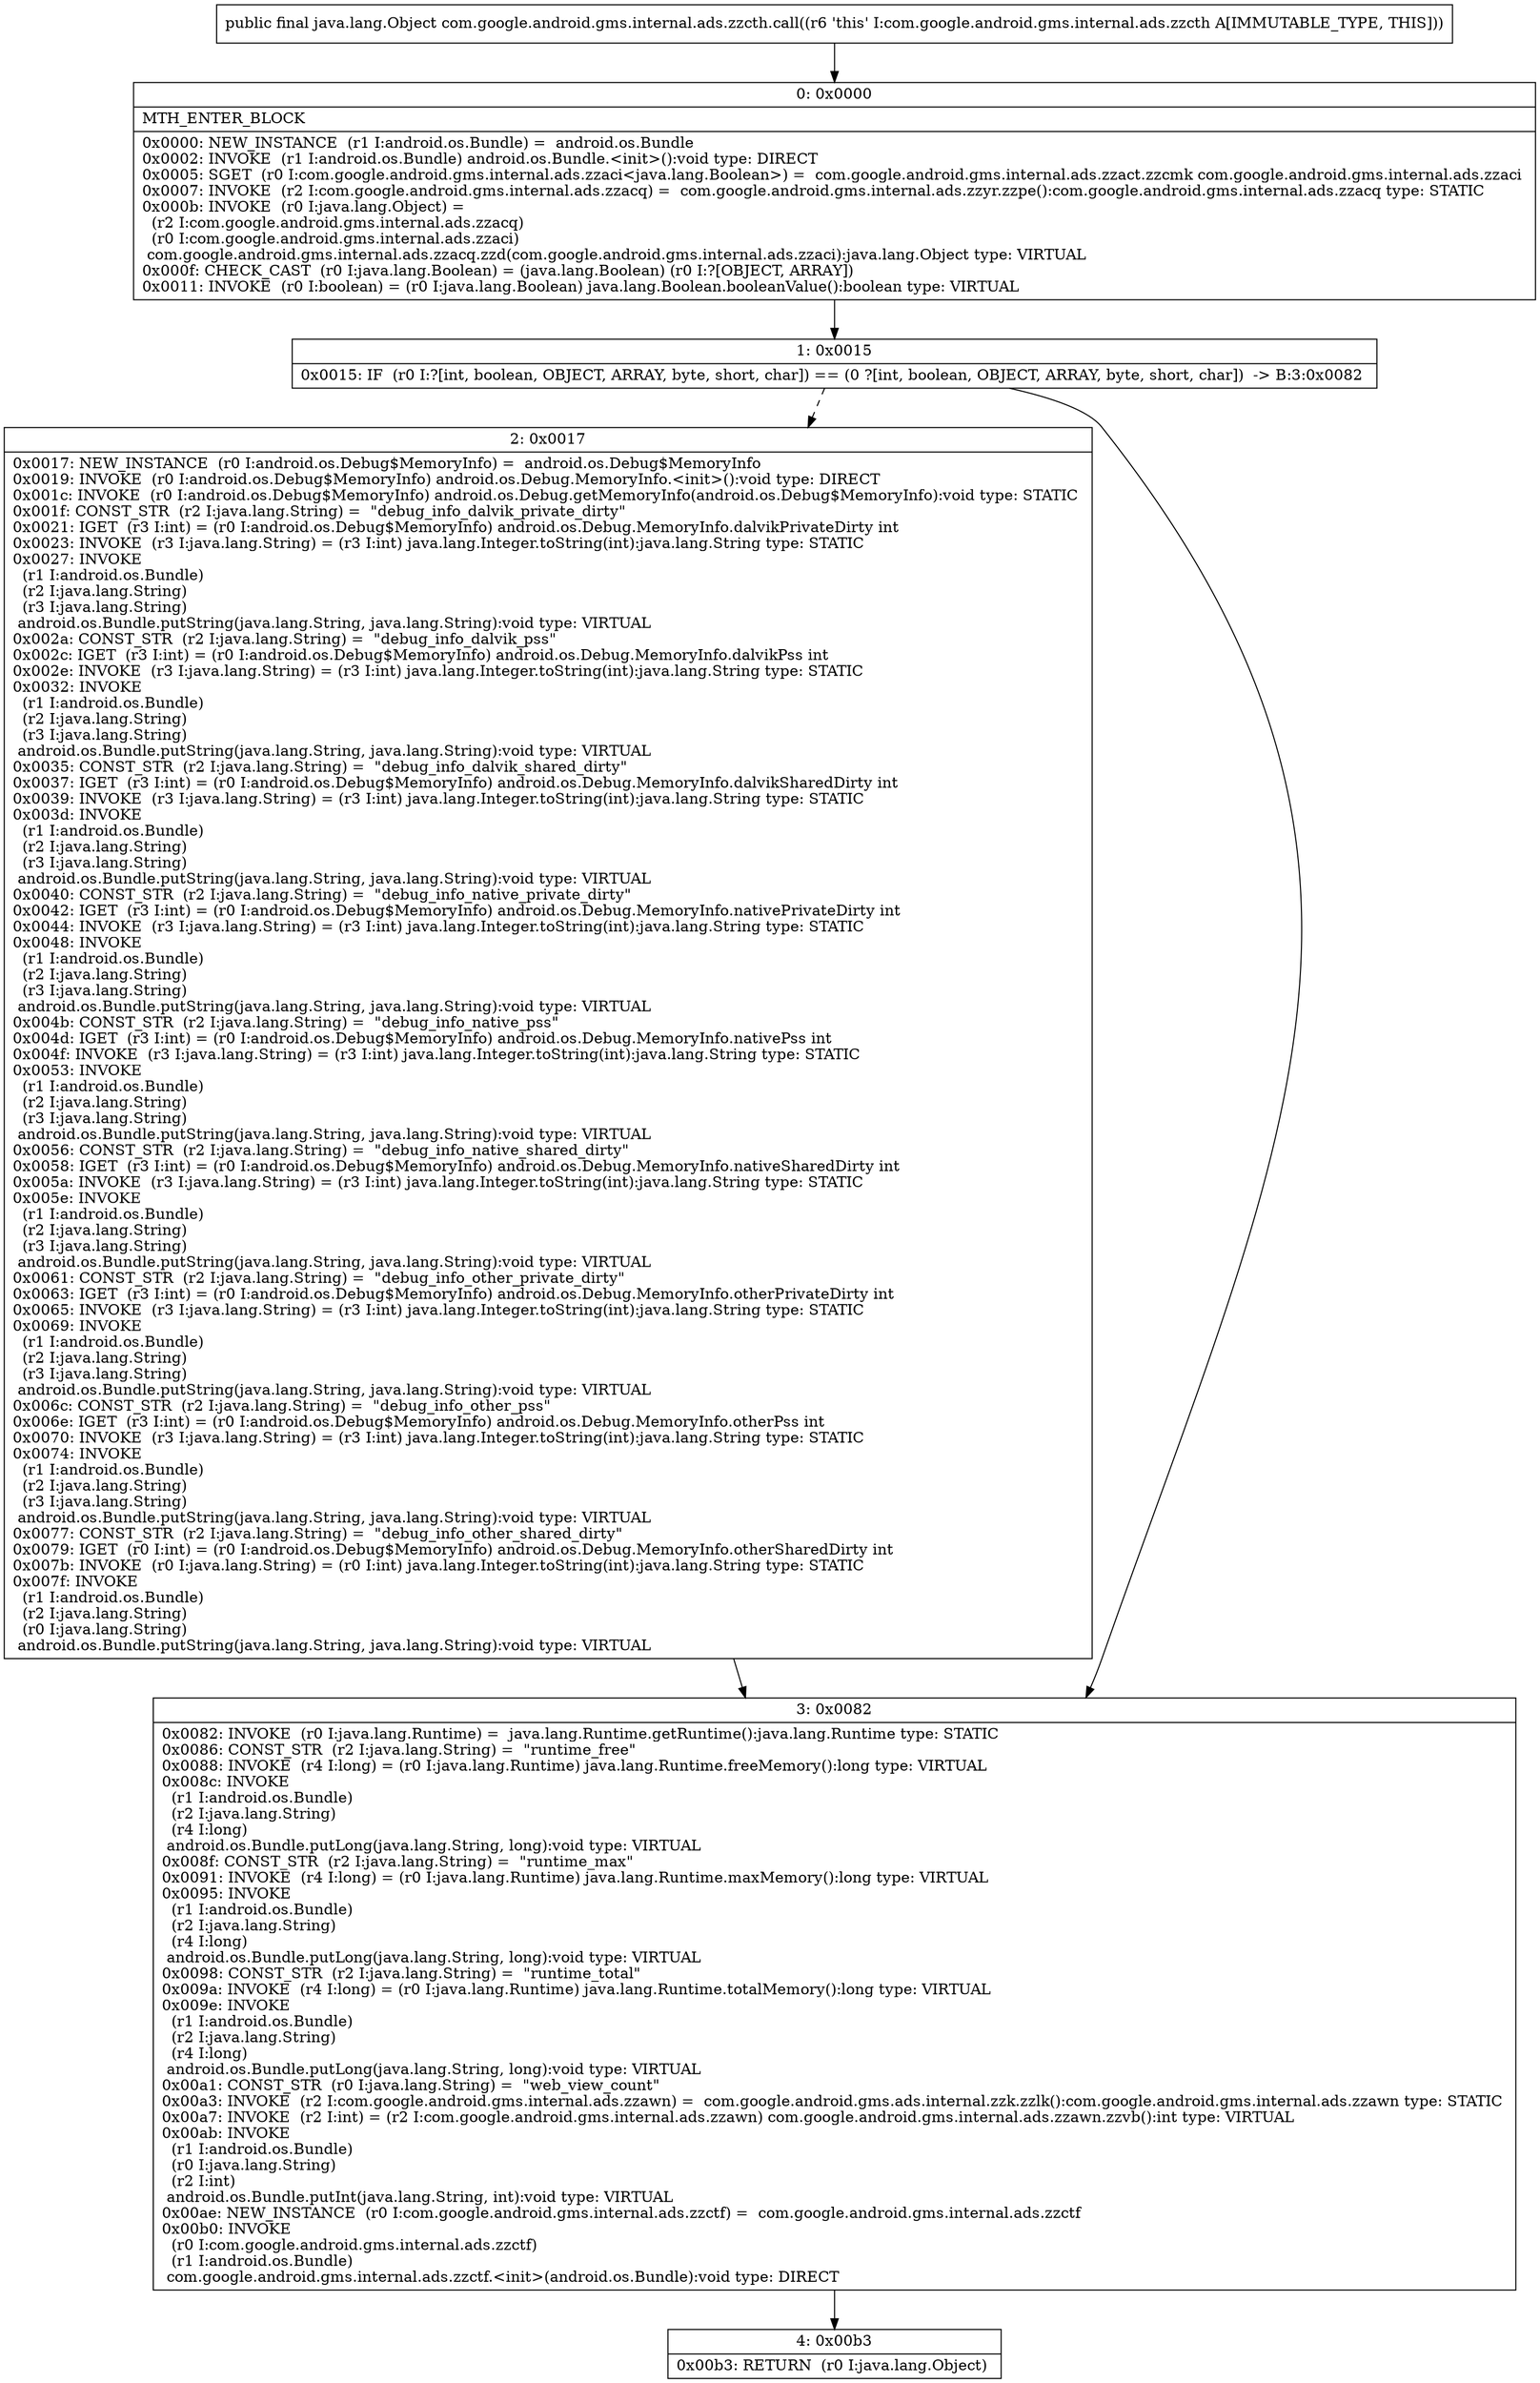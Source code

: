 digraph "CFG forcom.google.android.gms.internal.ads.zzcth.call()Ljava\/lang\/Object;" {
Node_0 [shape=record,label="{0\:\ 0x0000|MTH_ENTER_BLOCK\l|0x0000: NEW_INSTANCE  (r1 I:android.os.Bundle) =  android.os.Bundle \l0x0002: INVOKE  (r1 I:android.os.Bundle) android.os.Bundle.\<init\>():void type: DIRECT \l0x0005: SGET  (r0 I:com.google.android.gms.internal.ads.zzaci\<java.lang.Boolean\>) =  com.google.android.gms.internal.ads.zzact.zzcmk com.google.android.gms.internal.ads.zzaci \l0x0007: INVOKE  (r2 I:com.google.android.gms.internal.ads.zzacq) =  com.google.android.gms.internal.ads.zzyr.zzpe():com.google.android.gms.internal.ads.zzacq type: STATIC \l0x000b: INVOKE  (r0 I:java.lang.Object) = \l  (r2 I:com.google.android.gms.internal.ads.zzacq)\l  (r0 I:com.google.android.gms.internal.ads.zzaci)\l com.google.android.gms.internal.ads.zzacq.zzd(com.google.android.gms.internal.ads.zzaci):java.lang.Object type: VIRTUAL \l0x000f: CHECK_CAST  (r0 I:java.lang.Boolean) = (java.lang.Boolean) (r0 I:?[OBJECT, ARRAY]) \l0x0011: INVOKE  (r0 I:boolean) = (r0 I:java.lang.Boolean) java.lang.Boolean.booleanValue():boolean type: VIRTUAL \l}"];
Node_1 [shape=record,label="{1\:\ 0x0015|0x0015: IF  (r0 I:?[int, boolean, OBJECT, ARRAY, byte, short, char]) == (0 ?[int, boolean, OBJECT, ARRAY, byte, short, char])  \-\> B:3:0x0082 \l}"];
Node_2 [shape=record,label="{2\:\ 0x0017|0x0017: NEW_INSTANCE  (r0 I:android.os.Debug$MemoryInfo) =  android.os.Debug$MemoryInfo \l0x0019: INVOKE  (r0 I:android.os.Debug$MemoryInfo) android.os.Debug.MemoryInfo.\<init\>():void type: DIRECT \l0x001c: INVOKE  (r0 I:android.os.Debug$MemoryInfo) android.os.Debug.getMemoryInfo(android.os.Debug$MemoryInfo):void type: STATIC \l0x001f: CONST_STR  (r2 I:java.lang.String) =  \"debug_info_dalvik_private_dirty\" \l0x0021: IGET  (r3 I:int) = (r0 I:android.os.Debug$MemoryInfo) android.os.Debug.MemoryInfo.dalvikPrivateDirty int \l0x0023: INVOKE  (r3 I:java.lang.String) = (r3 I:int) java.lang.Integer.toString(int):java.lang.String type: STATIC \l0x0027: INVOKE  \l  (r1 I:android.os.Bundle)\l  (r2 I:java.lang.String)\l  (r3 I:java.lang.String)\l android.os.Bundle.putString(java.lang.String, java.lang.String):void type: VIRTUAL \l0x002a: CONST_STR  (r2 I:java.lang.String) =  \"debug_info_dalvik_pss\" \l0x002c: IGET  (r3 I:int) = (r0 I:android.os.Debug$MemoryInfo) android.os.Debug.MemoryInfo.dalvikPss int \l0x002e: INVOKE  (r3 I:java.lang.String) = (r3 I:int) java.lang.Integer.toString(int):java.lang.String type: STATIC \l0x0032: INVOKE  \l  (r1 I:android.os.Bundle)\l  (r2 I:java.lang.String)\l  (r3 I:java.lang.String)\l android.os.Bundle.putString(java.lang.String, java.lang.String):void type: VIRTUAL \l0x0035: CONST_STR  (r2 I:java.lang.String) =  \"debug_info_dalvik_shared_dirty\" \l0x0037: IGET  (r3 I:int) = (r0 I:android.os.Debug$MemoryInfo) android.os.Debug.MemoryInfo.dalvikSharedDirty int \l0x0039: INVOKE  (r3 I:java.lang.String) = (r3 I:int) java.lang.Integer.toString(int):java.lang.String type: STATIC \l0x003d: INVOKE  \l  (r1 I:android.os.Bundle)\l  (r2 I:java.lang.String)\l  (r3 I:java.lang.String)\l android.os.Bundle.putString(java.lang.String, java.lang.String):void type: VIRTUAL \l0x0040: CONST_STR  (r2 I:java.lang.String) =  \"debug_info_native_private_dirty\" \l0x0042: IGET  (r3 I:int) = (r0 I:android.os.Debug$MemoryInfo) android.os.Debug.MemoryInfo.nativePrivateDirty int \l0x0044: INVOKE  (r3 I:java.lang.String) = (r3 I:int) java.lang.Integer.toString(int):java.lang.String type: STATIC \l0x0048: INVOKE  \l  (r1 I:android.os.Bundle)\l  (r2 I:java.lang.String)\l  (r3 I:java.lang.String)\l android.os.Bundle.putString(java.lang.String, java.lang.String):void type: VIRTUAL \l0x004b: CONST_STR  (r2 I:java.lang.String) =  \"debug_info_native_pss\" \l0x004d: IGET  (r3 I:int) = (r0 I:android.os.Debug$MemoryInfo) android.os.Debug.MemoryInfo.nativePss int \l0x004f: INVOKE  (r3 I:java.lang.String) = (r3 I:int) java.lang.Integer.toString(int):java.lang.String type: STATIC \l0x0053: INVOKE  \l  (r1 I:android.os.Bundle)\l  (r2 I:java.lang.String)\l  (r3 I:java.lang.String)\l android.os.Bundle.putString(java.lang.String, java.lang.String):void type: VIRTUAL \l0x0056: CONST_STR  (r2 I:java.lang.String) =  \"debug_info_native_shared_dirty\" \l0x0058: IGET  (r3 I:int) = (r0 I:android.os.Debug$MemoryInfo) android.os.Debug.MemoryInfo.nativeSharedDirty int \l0x005a: INVOKE  (r3 I:java.lang.String) = (r3 I:int) java.lang.Integer.toString(int):java.lang.String type: STATIC \l0x005e: INVOKE  \l  (r1 I:android.os.Bundle)\l  (r2 I:java.lang.String)\l  (r3 I:java.lang.String)\l android.os.Bundle.putString(java.lang.String, java.lang.String):void type: VIRTUAL \l0x0061: CONST_STR  (r2 I:java.lang.String) =  \"debug_info_other_private_dirty\" \l0x0063: IGET  (r3 I:int) = (r0 I:android.os.Debug$MemoryInfo) android.os.Debug.MemoryInfo.otherPrivateDirty int \l0x0065: INVOKE  (r3 I:java.lang.String) = (r3 I:int) java.lang.Integer.toString(int):java.lang.String type: STATIC \l0x0069: INVOKE  \l  (r1 I:android.os.Bundle)\l  (r2 I:java.lang.String)\l  (r3 I:java.lang.String)\l android.os.Bundle.putString(java.lang.String, java.lang.String):void type: VIRTUAL \l0x006c: CONST_STR  (r2 I:java.lang.String) =  \"debug_info_other_pss\" \l0x006e: IGET  (r3 I:int) = (r0 I:android.os.Debug$MemoryInfo) android.os.Debug.MemoryInfo.otherPss int \l0x0070: INVOKE  (r3 I:java.lang.String) = (r3 I:int) java.lang.Integer.toString(int):java.lang.String type: STATIC \l0x0074: INVOKE  \l  (r1 I:android.os.Bundle)\l  (r2 I:java.lang.String)\l  (r3 I:java.lang.String)\l android.os.Bundle.putString(java.lang.String, java.lang.String):void type: VIRTUAL \l0x0077: CONST_STR  (r2 I:java.lang.String) =  \"debug_info_other_shared_dirty\" \l0x0079: IGET  (r0 I:int) = (r0 I:android.os.Debug$MemoryInfo) android.os.Debug.MemoryInfo.otherSharedDirty int \l0x007b: INVOKE  (r0 I:java.lang.String) = (r0 I:int) java.lang.Integer.toString(int):java.lang.String type: STATIC \l0x007f: INVOKE  \l  (r1 I:android.os.Bundle)\l  (r2 I:java.lang.String)\l  (r0 I:java.lang.String)\l android.os.Bundle.putString(java.lang.String, java.lang.String):void type: VIRTUAL \l}"];
Node_3 [shape=record,label="{3\:\ 0x0082|0x0082: INVOKE  (r0 I:java.lang.Runtime) =  java.lang.Runtime.getRuntime():java.lang.Runtime type: STATIC \l0x0086: CONST_STR  (r2 I:java.lang.String) =  \"runtime_free\" \l0x0088: INVOKE  (r4 I:long) = (r0 I:java.lang.Runtime) java.lang.Runtime.freeMemory():long type: VIRTUAL \l0x008c: INVOKE  \l  (r1 I:android.os.Bundle)\l  (r2 I:java.lang.String)\l  (r4 I:long)\l android.os.Bundle.putLong(java.lang.String, long):void type: VIRTUAL \l0x008f: CONST_STR  (r2 I:java.lang.String) =  \"runtime_max\" \l0x0091: INVOKE  (r4 I:long) = (r0 I:java.lang.Runtime) java.lang.Runtime.maxMemory():long type: VIRTUAL \l0x0095: INVOKE  \l  (r1 I:android.os.Bundle)\l  (r2 I:java.lang.String)\l  (r4 I:long)\l android.os.Bundle.putLong(java.lang.String, long):void type: VIRTUAL \l0x0098: CONST_STR  (r2 I:java.lang.String) =  \"runtime_total\" \l0x009a: INVOKE  (r4 I:long) = (r0 I:java.lang.Runtime) java.lang.Runtime.totalMemory():long type: VIRTUAL \l0x009e: INVOKE  \l  (r1 I:android.os.Bundle)\l  (r2 I:java.lang.String)\l  (r4 I:long)\l android.os.Bundle.putLong(java.lang.String, long):void type: VIRTUAL \l0x00a1: CONST_STR  (r0 I:java.lang.String) =  \"web_view_count\" \l0x00a3: INVOKE  (r2 I:com.google.android.gms.internal.ads.zzawn) =  com.google.android.gms.ads.internal.zzk.zzlk():com.google.android.gms.internal.ads.zzawn type: STATIC \l0x00a7: INVOKE  (r2 I:int) = (r2 I:com.google.android.gms.internal.ads.zzawn) com.google.android.gms.internal.ads.zzawn.zzvb():int type: VIRTUAL \l0x00ab: INVOKE  \l  (r1 I:android.os.Bundle)\l  (r0 I:java.lang.String)\l  (r2 I:int)\l android.os.Bundle.putInt(java.lang.String, int):void type: VIRTUAL \l0x00ae: NEW_INSTANCE  (r0 I:com.google.android.gms.internal.ads.zzctf) =  com.google.android.gms.internal.ads.zzctf \l0x00b0: INVOKE  \l  (r0 I:com.google.android.gms.internal.ads.zzctf)\l  (r1 I:android.os.Bundle)\l com.google.android.gms.internal.ads.zzctf.\<init\>(android.os.Bundle):void type: DIRECT \l}"];
Node_4 [shape=record,label="{4\:\ 0x00b3|0x00b3: RETURN  (r0 I:java.lang.Object) \l}"];
MethodNode[shape=record,label="{public final java.lang.Object com.google.android.gms.internal.ads.zzcth.call((r6 'this' I:com.google.android.gms.internal.ads.zzcth A[IMMUTABLE_TYPE, THIS])) }"];
MethodNode -> Node_0;
Node_0 -> Node_1;
Node_1 -> Node_2[style=dashed];
Node_1 -> Node_3;
Node_2 -> Node_3;
Node_3 -> Node_4;
}

